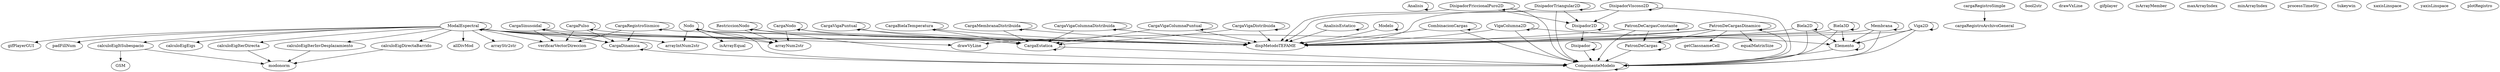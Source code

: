 /* Created by mdot for Matlab */
digraph m2html {
  Analisis -> Analisis;
  AnalisisEstatico -> AnalisisEstatico;
  AnalisisEstatico -> dispMetodoTEFAME;
  ModalEspectral -> ModalEspectral;
  ModalEspectral -> calculoEigDirectaBarrido;
  ModalEspectral -> calculoEigEigs;
  ModalEspectral -> calculoEigItSubespacio;
  ModalEspectral -> calculoEigIterDirecta;
  ModalEspectral -> calculoEigIterInvDesplazamiento;
  ModalEspectral -> allDivMod;
  ModalEspectral -> arrayIntNum2str;
  ModalEspectral -> arrayNum2str;
  ModalEspectral -> arrayStr2str;
  ModalEspectral -> drawVyLine;
  ModalEspectral -> gifPlayerGUI;
  ModalEspectral -> padFillNum;
  ModalEspectral -> CargaDinamica;
  ModalEspectral -> dispMetodoTEFAME;
  ModalEspectral -> verificarVectorDireccion;
  calculoEigDirectaBarrido -> modonorm;
  calculoEigItSubespacio -> GSM;
  calculoEigItSubespacio -> modonorm;
  calculoEigIterDirecta -> modonorm;
  calculoEigIterInvDesplazamiento -> modonorm;
  ComponenteModelo -> ComponenteModelo;
  Modelo -> Modelo;
  Modelo -> dispMetodoTEFAME;
  CargaDinamica -> ComponenteModelo;
  CargaDinamica -> CargaDinamica;
  CargaEstatica -> ComponenteModelo;
  CargaEstatica -> CargaEstatica;
  CombinacionCargas -> ComponenteModelo;
  CombinacionCargas -> CombinacionCargas;
  CombinacionCargas -> dispMetodoTEFAME;
  CargaPulso -> CargaDinamica;
  CargaPulso -> CargaPulso;
  CargaPulso -> dispMetodoTEFAME;
  CargaPulso -> verificarVectorDireccion;
  CargaRegistroSismico -> CargaDinamica;
  CargaRegistroSismico -> CargaRegistroSismico;
  CargaRegistroSismico -> dispMetodoTEFAME;
  CargaRegistroSismico -> verificarVectorDireccion;
  CargaSinusoidal -> CargaDinamica;
  CargaSinusoidal -> CargaSinusoidal;
  CargaSinusoidal -> dispMetodoTEFAME;
  CargaSinusoidal -> verificarVectorDireccion;
  CargaBielaTemperatura -> CargaEstatica;
  CargaBielaTemperatura -> CargaBielaTemperatura;
  CargaBielaTemperatura -> dispMetodoTEFAME;
  CargaMembranaDistribuida -> CargaEstatica;
  CargaMembranaDistribuida -> CargaMembranaDistribuida;
  CargaMembranaDistribuida -> dispMetodoTEFAME;
  CargaNodo -> arrayNum2str;
  CargaNodo -> CargaEstatica;
  CargaNodo -> CargaNodo;
  CargaNodo -> dispMetodoTEFAME;
  CargaVigaColumnaDistribuida -> CargaEstatica;
  CargaVigaColumnaDistribuida -> CargaVigaColumnaDistribuida;
  CargaVigaColumnaDistribuida -> dispMetodoTEFAME;
  CargaVigaColumnaPuntual -> CargaEstatica;
  CargaVigaColumnaPuntual -> CargaVigaColumnaPuntual;
  CargaVigaColumnaPuntual -> dispMetodoTEFAME;
  CargaVigaDistribuida -> CargaEstatica;
  CargaVigaDistribuida -> CargaVigaDistribuida;
  CargaVigaDistribuida -> dispMetodoTEFAME;
  CargaVigaPuntual -> CargaEstatica;
  CargaVigaPuntual -> CargaVigaPuntual;
  CargaVigaPuntual -> dispMetodoTEFAME;
  PatronDeCargas -> ComponenteModelo;
  PatronDeCargas -> PatronDeCargas;
  PatronDeCargasConstante -> ComponenteModelo;
  PatronDeCargasConstante -> PatronDeCargas;
  PatronDeCargasConstante -> PatronDeCargasConstante;
  PatronDeCargasConstante -> dispMetodoTEFAME;
  PatronDeCargasDinamico -> drawVyLine;
  PatronDeCargasDinamico -> equalMatrixSize;
  PatronDeCargasDinamico -> getClassnameCell;
  PatronDeCargasDinamico -> ComponenteModelo;
  PatronDeCargasDinamico -> PatronDeCargas;
  PatronDeCargasDinamico -> PatronDeCargasDinamico;
  PatronDeCargasDinamico -> dispMetodoTEFAME;
  Disipador -> ComponenteModelo;
  Disipador -> Disipador;
  Disipador2D -> Disipador;
  Disipador2D -> Disipador2D;
  DisipadorFriccionalPuro2D -> ComponenteModelo;
  DisipadorFriccionalPuro2D -> Disipador2D;
  DisipadorFriccionalPuro2D -> DisipadorFriccionalPuro2D;
  DisipadorFriccionalPuro2D -> dispMetodoTEFAME;
  DisipadorTriangular2D -> ComponenteModelo;
  DisipadorTriangular2D -> Disipador2D;
  DisipadorTriangular2D -> DisipadorTriangular2D;
  DisipadorTriangular2D -> dispMetodoTEFAME;
  DisipadorViscoso2D -> ComponenteModelo;
  DisipadorViscoso2D -> Disipador2D;
  DisipadorViscoso2D -> DisipadorViscoso2D;
  DisipadorViscoso2D -> dispMetodoTEFAME;
  Biela2D -> ComponenteModelo;
  Biela2D -> Biela2D;
  Biela2D -> Elemento;
  Biela2D -> dispMetodoTEFAME;
  Biela3D -> ComponenteModelo;
  Biela3D -> Biela3D;
  Biela3D -> Elemento;
  Biela3D -> dispMetodoTEFAME;
  Elemento -> ComponenteModelo;
  Elemento -> Elemento;
  Membrana -> ComponenteModelo;
  Membrana -> Elemento;
  Membrana -> Membrana;
  Membrana -> dispMetodoTEFAME;
  Viga2D -> ComponenteModelo;
  Viga2D -> Elemento;
  Viga2D -> Viga2D;
  Viga2D -> dispMetodoTEFAME;
  VigaColumna2D -> ComponenteModelo;
  VigaColumna2D -> Elemento;
  VigaColumna2D -> VigaColumna2D;
  VigaColumna2D -> dispMetodoTEFAME;
  Nodo -> arrayIntNum2str;
  Nodo -> arrayNum2str;
  Nodo -> isArrayEqual;
  Nodo -> ComponenteModelo;
  Nodo -> Nodo;
  Nodo -> dispMetodoTEFAME;
  RestriccionNodo -> arrayNum2str;
  RestriccionNodo -> ComponenteModelo;
  RestriccionNodo -> RestriccionNodo;
  RestriccionNodo -> dispMetodoTEFAME;
  cargaRegistroSimple -> cargaRegistroArchivoGeneral;

  Analisis [URL="tefame/analisis/Analisis.html"];
  AnalisisEstatico [URL="tefame/analisis/AnalisisEstatico.html"];
  ModalEspectral [URL="tefame/analisis/ModalEspectral.html"];
  GSM [URL="tefame/analisis/eig/GSM.html"];
  calculoEigDirectaBarrido [URL="tefame/analisis/eig/calculoEigDirectaBarrido.html"];
  calculoEigEigs [URL="tefame/analisis/eig/calculoEigEigs.html"];
  calculoEigItSubespacio [URL="tefame/analisis/eig/calculoEigItSubespacio.html"];
  calculoEigIterDirecta [URL="tefame/analisis/eig/calculoEigIterDirecta.html"];
  calculoEigIterInvDesplazamiento [URL="tefame/analisis/eig/calculoEigIterInvDesplazamiento.html"];
  modonorm [URL="tefame/analisis/eig/modonorm.html"];
  allDivMod [URL="tefame/lib/allDivMod.html"];
  arrayIntNum2str [URL="tefame/lib/arrayIntNum2str.html"];
  arrayNum2str [URL="tefame/lib/arrayNum2str.html"];
  arrayStr2str [URL="tefame/lib/arrayStr2str.html"];
  bool2str [URL="tefame/lib/bool2str.html"];
  drawVxLine [URL="tefame/lib/drawVxLine.html"];
  drawVyLine [URL="tefame/lib/drawVyLine.html"];
  equalMatrixSize [URL="tefame/lib/equalMatrixSize.html"];
  getClassnameCell [URL="tefame/lib/getClassnameCell.html"];
  gifPlayerGUI [URL="tefame/lib/gifPlayerGUI.html"];
  gifplayer [URL="tefame/lib/gifplayer.html"];
  isArrayEqual [URL="tefame/lib/isArrayEqual.html"];
  isArrayMember [URL="tefame/lib/isArrayMember.html"];
  maxArrayIndex [URL="tefame/lib/maxArrayIndex.html"];
  minArrayIndex [URL="tefame/lib/minArrayIndex.html"];
  padFillNum [URL="tefame/lib/padFillNum.html"];
  processTimeStr [URL="tefame/lib/processTimeStr.html"];
  tukeywin [URL="tefame/lib/tukeywin.html"];
  xaxisLinspace [URL="tefame/lib/xaxisLinspace.html"];
  yaxisLinspace [URL="tefame/lib/yaxisLinspace.html"];
  ComponenteModelo [URL="tefame/modelo/base/ComponenteModelo.html"];
  Modelo [URL="tefame/modelo/base/Modelo.html"];
  CargaDinamica [URL="tefame/modelo/cargas/CargaDinamica.html"];
  CargaEstatica [URL="tefame/modelo/cargas/CargaEstatica.html"];
  CombinacionCargas [URL="tefame/modelo/cargas/CombinacionCargas.html"];
  CargaPulso [URL="tefame/modelo/cargas/dinamicas/CargaPulso.html"];
  CargaRegistroSismico [URL="tefame/modelo/cargas/dinamicas/CargaRegistroSismico.html"];
  CargaSinusoidal [URL="tefame/modelo/cargas/dinamicas/CargaSinusoidal.html"];
  CargaBielaTemperatura [URL="tefame/modelo/cargas/estaticas/CargaBielaTemperatura.html"];
  CargaMembranaDistribuida [URL="tefame/modelo/cargas/estaticas/CargaMembranaDistribuida.html"];
  CargaNodo [URL="tefame/modelo/cargas/estaticas/CargaNodo.html"];
  CargaVigaColumnaDistribuida [URL="tefame/modelo/cargas/estaticas/CargaVigaColumnaDistribuida.html"];
  CargaVigaColumnaPuntual [URL="tefame/modelo/cargas/estaticas/CargaVigaColumnaPuntual.html"];
  CargaVigaDistribuida [URL="tefame/modelo/cargas/estaticas/CargaVigaDistribuida.html"];
  CargaVigaPuntual [URL="tefame/modelo/cargas/estaticas/CargaVigaPuntual.html"];
  PatronDeCargas [URL="tefame/modelo/cargas/patrones/PatronDeCargas.html"];
  PatronDeCargasConstante [URL="tefame/modelo/cargas/patrones/PatronDeCargasConstante.html"];
  PatronDeCargasDinamico [URL="tefame/modelo/cargas/patrones/PatronDeCargasDinamico.html"];
  Disipador [URL="tefame/modelo/disipadores/Disipador.html"];
  Disipador2D [URL="tefame/modelo/disipadores/Disipador2D.html"];
  DisipadorFriccionalPuro2D [URL="tefame/modelo/disipadores/DisipadorFriccionalPuro2D.html"];
  DisipadorTriangular2D [URL="tefame/modelo/disipadores/DisipadorTriangular2D.html"];
  DisipadorViscoso2D [URL="tefame/modelo/disipadores/DisipadorViscoso2D.html"];
  Biela2D [URL="tefame/modelo/elementos/Biela2D.html"];
  Biela3D [URL="tefame/modelo/elementos/Biela3D.html"];
  Elemento [URL="tefame/modelo/elementos/Elemento.html"];
  Membrana [URL="tefame/modelo/elementos/Membrana.html"];
  Viga2D [URL="tefame/modelo/elementos/Viga2D.html"];
  VigaColumna2D [URL="tefame/modelo/elementos/VigaColumna2D.html"];
  Nodo [URL="tefame/modelo/nodo/Nodo.html"];
  RestriccionNodo [URL="tefame/modelo/restricciones/RestriccionNodo.html"];
  cargaRegistroArchivoGeneral [URL="tefame/utils/cargaRegistroArchivoGeneral.html"];
  cargaRegistroSimple [URL="tefame/utils/cargaRegistroSimple.html"];
  dispMetodoTEFAME [URL="tefame/utils/dispMetodoTEFAME.html"];
  plotRegistro [URL="tefame/utils/plotRegistro.html"];
  verificarVectorDireccion [URL="tefame/utils/verificarVectorDireccion.html"];
}